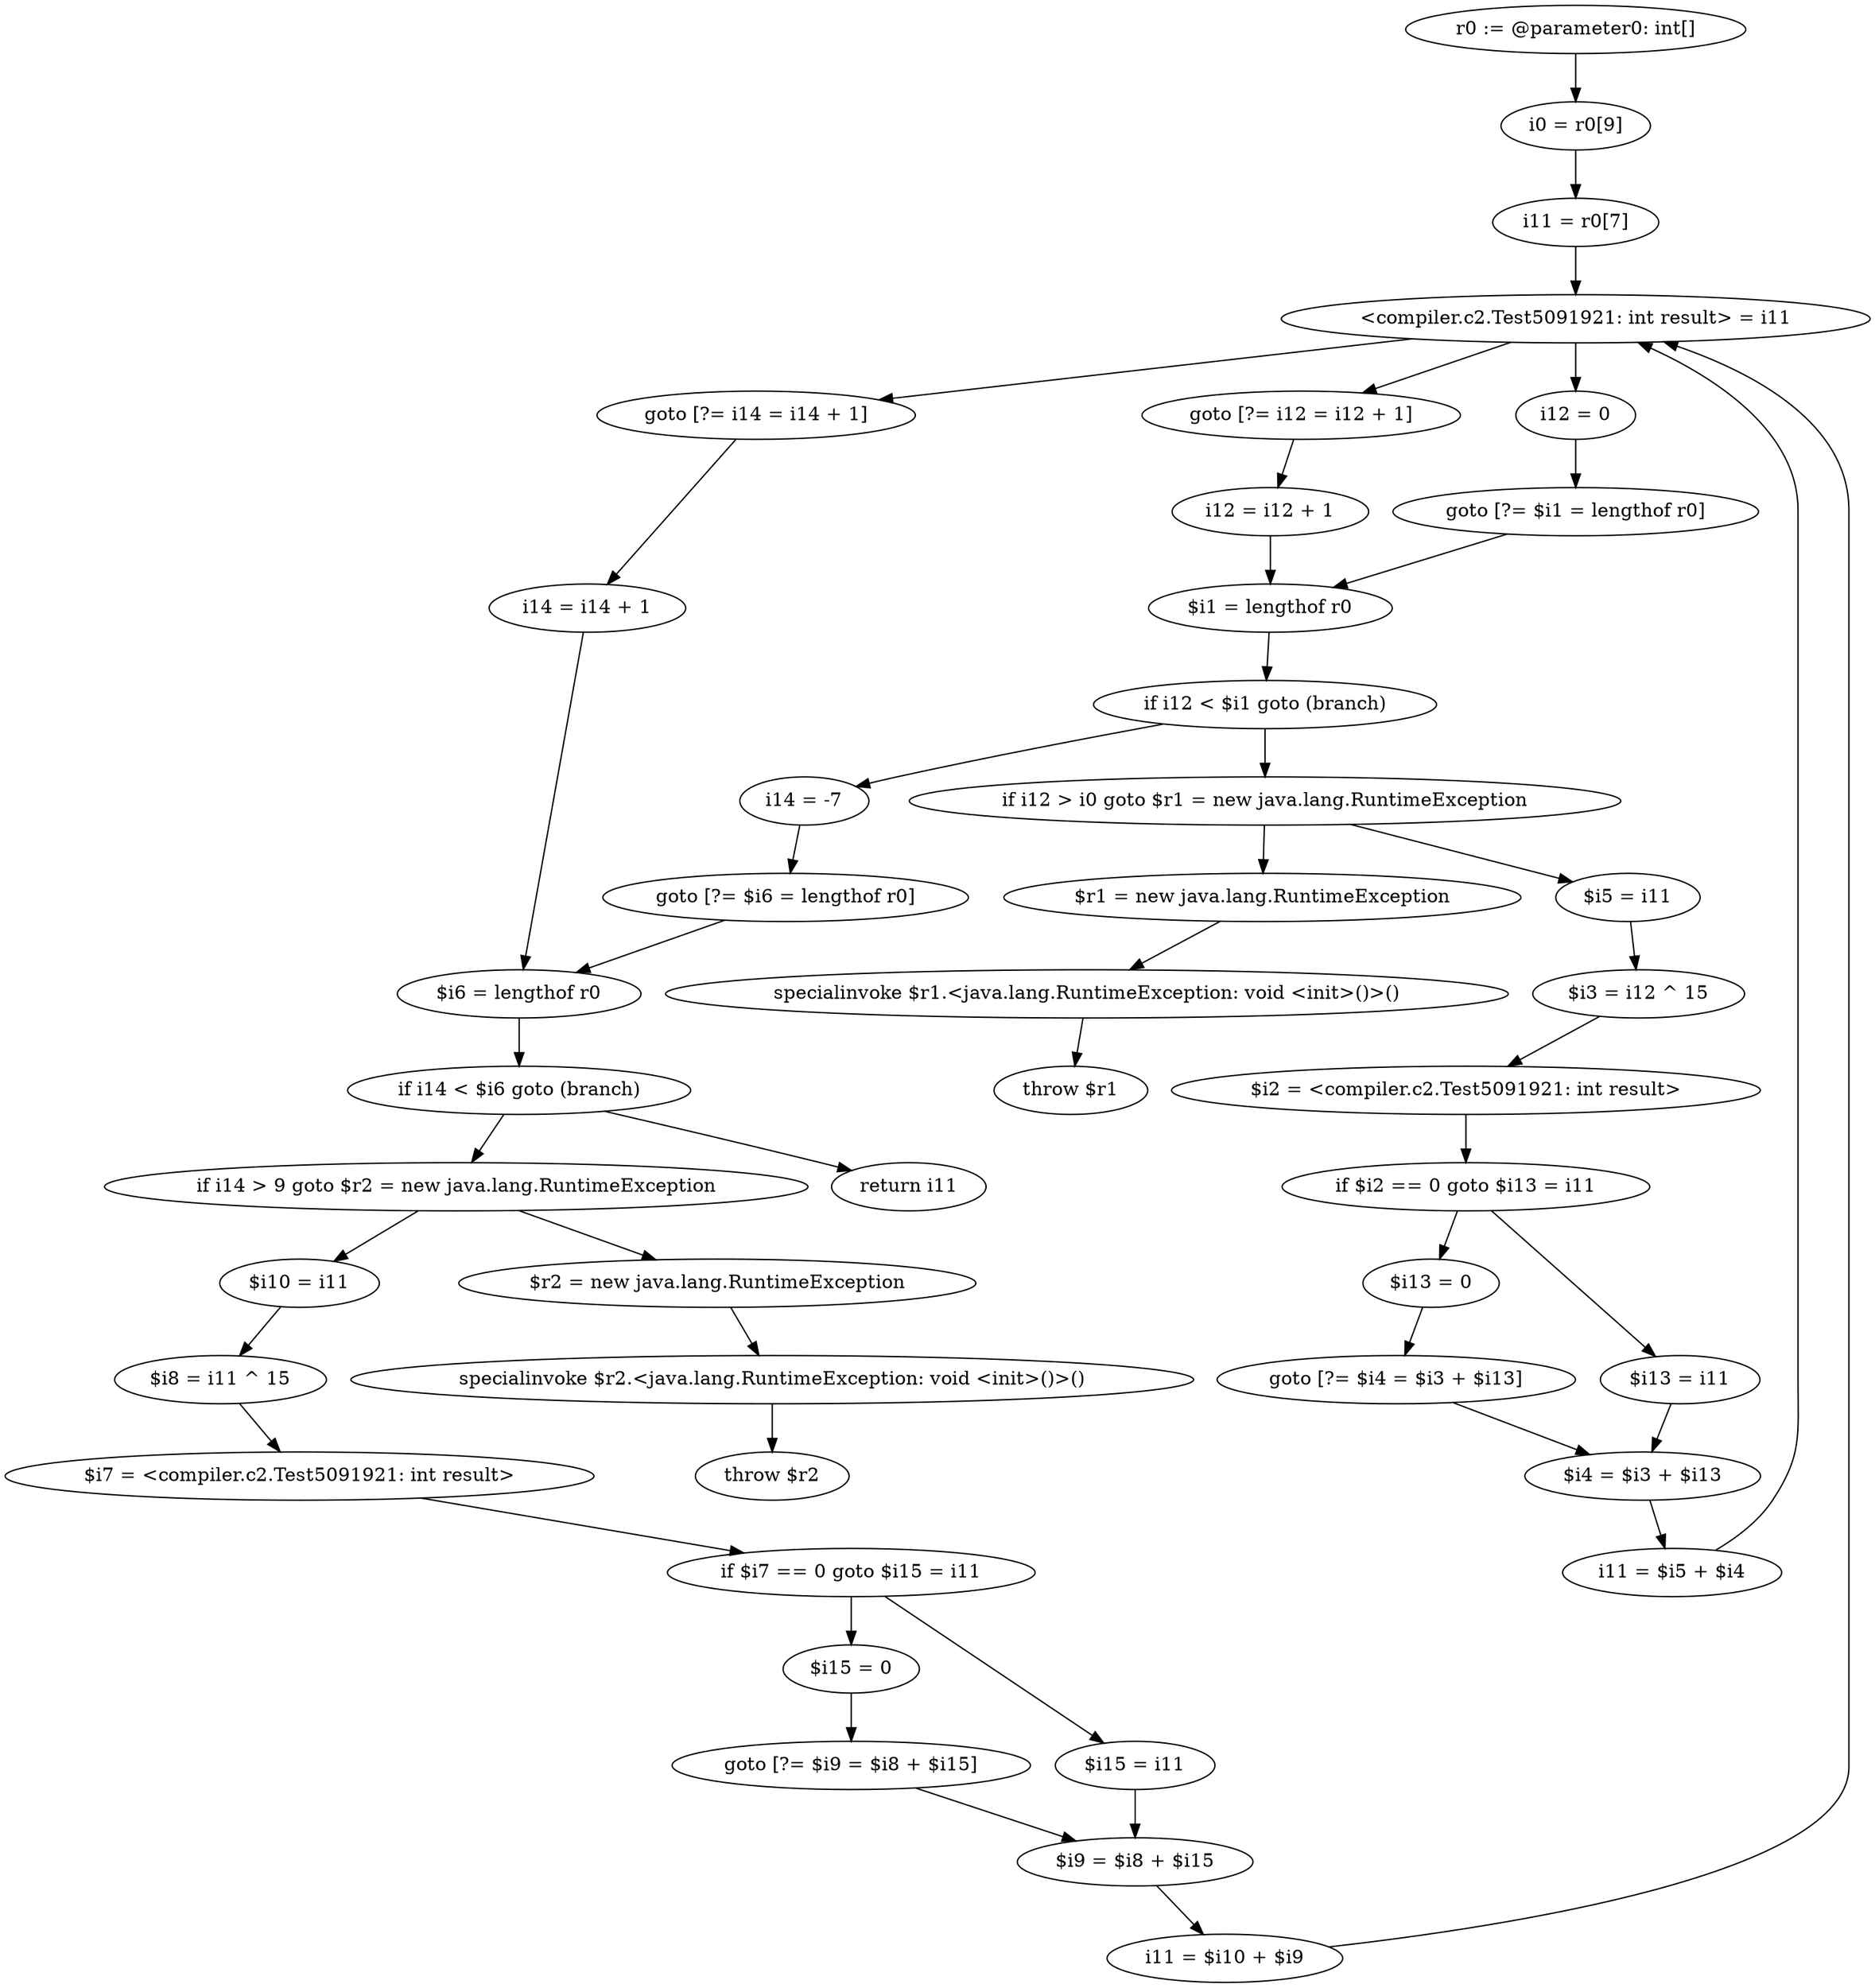 digraph "unitGraph" {
    "r0 := @parameter0: int[]"
    "i0 = r0[9]"
    "i11 = r0[7]"
    "<compiler.c2.Test5091921: int result> = i11"
    "i12 = 0"
    "goto [?= $i1 = lengthof r0]"
    "if i12 > i0 goto $r1 = new java.lang.RuntimeException"
    "$i5 = i11"
    "$i3 = i12 ^ 15"
    "$i2 = <compiler.c2.Test5091921: int result>"
    "if $i2 == 0 goto $i13 = i11"
    "$i13 = 0"
    "goto [?= $i4 = $i3 + $i13]"
    "$i13 = i11"
    "$i4 = $i3 + $i13"
    "i11 = $i5 + $i4"
    "goto [?= i12 = i12 + 1]"
    "$r1 = new java.lang.RuntimeException"
    "specialinvoke $r1.<java.lang.RuntimeException: void <init>()>()"
    "throw $r1"
    "i12 = i12 + 1"
    "$i1 = lengthof r0"
    "if i12 < $i1 goto (branch)"
    "i14 = -7"
    "goto [?= $i6 = lengthof r0]"
    "if i14 > 9 goto $r2 = new java.lang.RuntimeException"
    "$i10 = i11"
    "$i8 = i11 ^ 15"
    "$i7 = <compiler.c2.Test5091921: int result>"
    "if $i7 == 0 goto $i15 = i11"
    "$i15 = 0"
    "goto [?= $i9 = $i8 + $i15]"
    "$i15 = i11"
    "$i9 = $i8 + $i15"
    "i11 = $i10 + $i9"
    "goto [?= i14 = i14 + 1]"
    "$r2 = new java.lang.RuntimeException"
    "specialinvoke $r2.<java.lang.RuntimeException: void <init>()>()"
    "throw $r2"
    "i14 = i14 + 1"
    "$i6 = lengthof r0"
    "if i14 < $i6 goto (branch)"
    "return i11"
    "r0 := @parameter0: int[]"->"i0 = r0[9]";
    "i0 = r0[9]"->"i11 = r0[7]";
    "i11 = r0[7]"->"<compiler.c2.Test5091921: int result> = i11";
    "<compiler.c2.Test5091921: int result> = i11"->"i12 = 0";
    "i12 = 0"->"goto [?= $i1 = lengthof r0]";
    "goto [?= $i1 = lengthof r0]"->"$i1 = lengthof r0";
    "if i12 > i0 goto $r1 = new java.lang.RuntimeException"->"$i5 = i11";
    "if i12 > i0 goto $r1 = new java.lang.RuntimeException"->"$r1 = new java.lang.RuntimeException";
    "$i5 = i11"->"$i3 = i12 ^ 15";
    "$i3 = i12 ^ 15"->"$i2 = <compiler.c2.Test5091921: int result>";
    "$i2 = <compiler.c2.Test5091921: int result>"->"if $i2 == 0 goto $i13 = i11";
    "if $i2 == 0 goto $i13 = i11"->"$i13 = 0";
    "if $i2 == 0 goto $i13 = i11"->"$i13 = i11";
    "$i13 = 0"->"goto [?= $i4 = $i3 + $i13]";
    "goto [?= $i4 = $i3 + $i13]"->"$i4 = $i3 + $i13";
    "$i13 = i11"->"$i4 = $i3 + $i13";
    "$i4 = $i3 + $i13"->"i11 = $i5 + $i4";
    "i11 = $i5 + $i4"->"<compiler.c2.Test5091921: int result> = i11";
    "<compiler.c2.Test5091921: int result> = i11"->"goto [?= i12 = i12 + 1]";
    "goto [?= i12 = i12 + 1]"->"i12 = i12 + 1";
    "$r1 = new java.lang.RuntimeException"->"specialinvoke $r1.<java.lang.RuntimeException: void <init>()>()";
    "specialinvoke $r1.<java.lang.RuntimeException: void <init>()>()"->"throw $r1";
    "i12 = i12 + 1"->"$i1 = lengthof r0";
    "$i1 = lengthof r0"->"if i12 < $i1 goto (branch)";
    "if i12 < $i1 goto (branch)"->"i14 = -7";
    "if i12 < $i1 goto (branch)"->"if i12 > i0 goto $r1 = new java.lang.RuntimeException";
    "i14 = -7"->"goto [?= $i6 = lengthof r0]";
    "goto [?= $i6 = lengthof r0]"->"$i6 = lengthof r0";
    "if i14 > 9 goto $r2 = new java.lang.RuntimeException"->"$i10 = i11";
    "if i14 > 9 goto $r2 = new java.lang.RuntimeException"->"$r2 = new java.lang.RuntimeException";
    "$i10 = i11"->"$i8 = i11 ^ 15";
    "$i8 = i11 ^ 15"->"$i7 = <compiler.c2.Test5091921: int result>";
    "$i7 = <compiler.c2.Test5091921: int result>"->"if $i7 == 0 goto $i15 = i11";
    "if $i7 == 0 goto $i15 = i11"->"$i15 = 0";
    "if $i7 == 0 goto $i15 = i11"->"$i15 = i11";
    "$i15 = 0"->"goto [?= $i9 = $i8 + $i15]";
    "goto [?= $i9 = $i8 + $i15]"->"$i9 = $i8 + $i15";
    "$i15 = i11"->"$i9 = $i8 + $i15";
    "$i9 = $i8 + $i15"->"i11 = $i10 + $i9";
    "i11 = $i10 + $i9"->"<compiler.c2.Test5091921: int result> = i11";
    "<compiler.c2.Test5091921: int result> = i11"->"goto [?= i14 = i14 + 1]";
    "goto [?= i14 = i14 + 1]"->"i14 = i14 + 1";
    "$r2 = new java.lang.RuntimeException"->"specialinvoke $r2.<java.lang.RuntimeException: void <init>()>()";
    "specialinvoke $r2.<java.lang.RuntimeException: void <init>()>()"->"throw $r2";
    "i14 = i14 + 1"->"$i6 = lengthof r0";
    "$i6 = lengthof r0"->"if i14 < $i6 goto (branch)";
    "if i14 < $i6 goto (branch)"->"return i11";
    "if i14 < $i6 goto (branch)"->"if i14 > 9 goto $r2 = new java.lang.RuntimeException";
}
